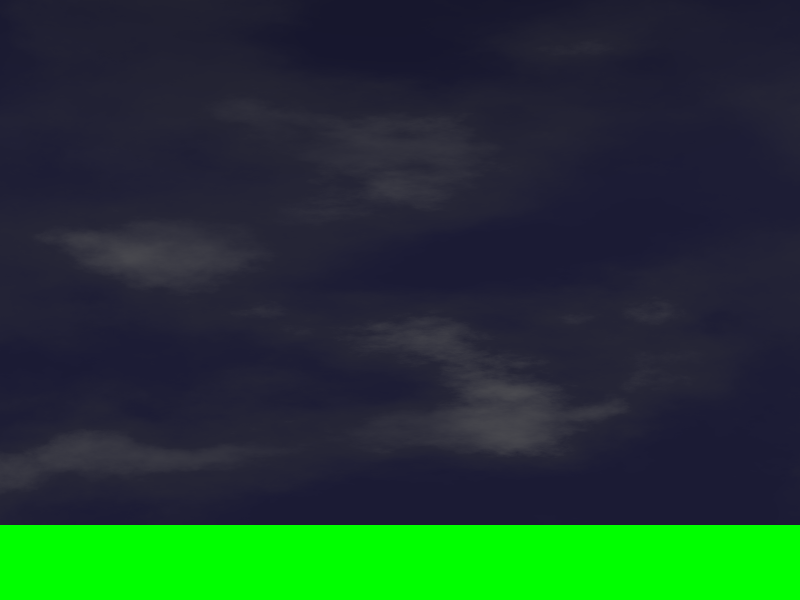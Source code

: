 // Persistence Of Vision raytracer version 3.5 sample file.
// File by Dieter Bayer.
//
// -w320 -h240
// -w800 -h600 +a0.3

global_settings { assumed_gamma 2.2 }

#include "colors.inc"
#include "shapes.inc"
#include "textures.inc"

camera {
  location <0, 2.5, -4>
  right <4/3, 0, 0>
  up <0, 1, 0>
  direction <0, 0, 1>
  look_at <0, 4, 0>
}

background { color SkyBlue }

#declare Sky = sky_sphere {
  pigment {
    gradient y
    color_map {
      [0.75  color CornflowerBlue]
      [1.00  color MidnightBlue]
    }
    scale 2
    translate <-1, -1, -1>
  }
  pigment {
    bozo
    turbulence 0.6
    octaves 7
    omega .49876
    lambda 2.5432
    color_map {
      [0.0 color rgbf<.75, .75, .75, 0.1>]
      [0.4 color rgbf<.9, .9, .9, .9>]
      [0.7 color rgbf<1, 1, 1, 1>]
    }
    scale 6/10
    scale <1, 0.3, 0.3>
  }
  pigment {
    bozo
    turbulence 0.6
    octaves 8
    omega .5123
    lambda 2.56578
    color_map {
      [0.0 color rgbf<.375, .375, .375, 0.2>]
      [0.4 color rgbf<.45, .45, .45, .9>]
      [0.6 color rgbf<0.5, 0.5, 0.5, 1>]
    }
    scale 6/10
    scale <1, 0.3, 0.3>
  }
}

sky_sphere { Sky }

plane { y, 0
  pigment { color Green }
  finish { ambient .3 diffuse .7 }
}



